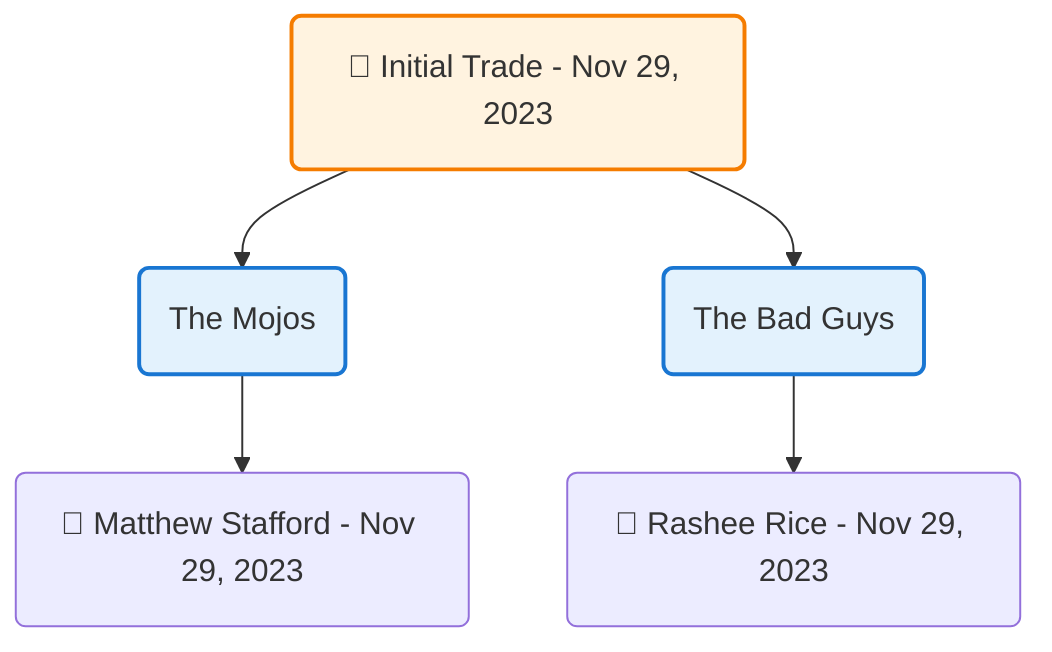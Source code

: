 flowchart TD

    TRADE_MAIN("🔄 Initial Trade - Nov 29, 2023")
    TEAM_1("The Mojos")
    TEAM_2("The Bad Guys")
    NODE_c738fe8d-abde-456c-8a18-dbc87e617395("🔄 Matthew Stafford - Nov 29, 2023")
    NODE_c4806233-251a-437a-9abc-e2a72f32f889("🔄 Rashee Rice - Nov 29, 2023")

    TRADE_MAIN --> TEAM_1
    TRADE_MAIN --> TEAM_2
    TEAM_1 --> NODE_c738fe8d-abde-456c-8a18-dbc87e617395
    TEAM_2 --> NODE_c4806233-251a-437a-9abc-e2a72f32f889

    %% Node styling
    classDef teamNode fill:#e3f2fd,stroke:#1976d2,stroke-width:2px
    classDef tradeNode fill:#fff3e0,stroke:#f57c00,stroke-width:2px
    classDef playerNode fill:#f3e5f5,stroke:#7b1fa2,stroke-width:1px
    classDef nonRootPlayerNode fill:#f5f5f5,stroke:#757575,stroke-width:1px
    classDef endNode fill:#ffebee,stroke:#c62828,stroke-width:2px
    classDef waiverNode fill:#e8f5e8,stroke:#388e3c,stroke-width:2px
    classDef championshipNode fill:#fff9c4,stroke:#f57f17,stroke-width:3px

    class TEAM_1,TEAM_2 teamNode
    class TRADE_MAIN tradeNode